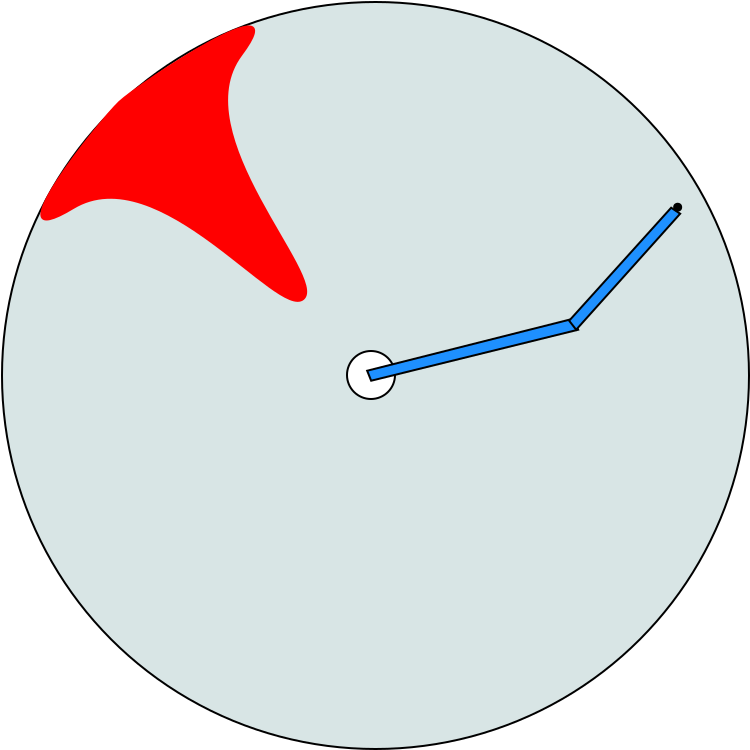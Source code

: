 <?xml version="1.0" encoding="UTF-8"?>
<dia:diagram xmlns:dia="http://www.lysator.liu.se/~alla/dia/">
  <dia:layer name="Background" visible="true" active="true">
    <dia:object type="Standard - Ellipse" version="0" id="O0">
      <dia:attribute name="obj_pos">
        <dia:point val="-13.625,-7.925"/>
      </dia:attribute>
      <dia:attribute name="obj_bb">
        <dia:rectangle val="-13.675,-7.975;23.775,29.475"/>
      </dia:attribute>
      <dia:attribute name="elem_corner">
        <dia:point val="-13.625,-7.925"/>
      </dia:attribute>
      <dia:attribute name="elem_width">
        <dia:real val="37.35"/>
      </dia:attribute>
      <dia:attribute name="elem_height">
        <dia:real val="37.35"/>
      </dia:attribute>
      <dia:attribute name="border_width">
        <dia:real val="0.1"/>
      </dia:attribute>
      <dia:attribute name="inner_color">
        <dia:color val="#d8e5e5"/>
      </dia:attribute>
      <dia:attribute name="aspect">
        <dia:enum val="2"/>
      </dia:attribute>
    </dia:object>
    <dia:object type="Standard - Ellipse" version="0" id="O1">
      <dia:attribute name="obj_pos">
        <dia:point val="3.625,9.525"/>
      </dia:attribute>
      <dia:attribute name="obj_bb">
        <dia:rectangle val="3.575,9.475;6.075,11.975"/>
      </dia:attribute>
      <dia:attribute name="elem_corner">
        <dia:point val="3.625,9.525"/>
      </dia:attribute>
      <dia:attribute name="elem_width">
        <dia:real val="2.4"/>
      </dia:attribute>
      <dia:attribute name="elem_height">
        <dia:real val="2.4"/>
      </dia:attribute>
      <dia:attribute name="aspect">
        <dia:enum val="2"/>
      </dia:attribute>
    </dia:object>
    <dia:object type="Standard - Polygon" version="0" id="O2">
      <dia:attribute name="obj_pos">
        <dia:point val="4.633,10.511"/>
      </dia:attribute>
      <dia:attribute name="obj_bb">
        <dia:rectangle val="4.565,7.852;15.253,11.07"/>
      </dia:attribute>
      <dia:attribute name="poly_points">
        <dia:point val="4.633,10.511"/>
        <dia:point val="14.933,7.911"/>
        <dia:point val="15.183,8.461"/>
        <dia:point val="4.833,11.011"/>
      </dia:attribute>
      <dia:attribute name="line_width">
        <dia:real val="0.1"/>
      </dia:attribute>
      <dia:attribute name="inner_color">
        <dia:color val="#1e90ff"/>
      </dia:attribute>
      <dia:attribute name="show_background">
        <dia:boolean val="true"/>
      </dia:attribute>
    </dia:object>
    <dia:object type="Standard - Polygon" version="0" id="O3">
      <dia:attribute name="obj_pos">
        <dia:point val="14.733,8.011"/>
      </dia:attribute>
      <dia:attribute name="obj_bb">
        <dia:rectangle val="14.667,2.295;20.358,8.538"/>
      </dia:attribute>
      <dia:attribute name="poly_points">
        <dia:point val="14.733,8.011"/>
        <dia:point val="19.833,2.361"/>
        <dia:point val="20.283,2.661"/>
        <dia:point val="15.083,8.461"/>
      </dia:attribute>
      <dia:attribute name="line_width">
        <dia:real val="0.1"/>
      </dia:attribute>
      <dia:attribute name="inner_color">
        <dia:color val="#1e90ff"/>
      </dia:attribute>
      <dia:attribute name="show_background">
        <dia:boolean val="true"/>
      </dia:attribute>
    </dia:object>
    <dia:object type="Standard - Ellipse" version="0" id="O4">
      <dia:attribute name="obj_pos">
        <dia:point val="19.983,2.161"/>
      </dia:attribute>
      <dia:attribute name="obj_bb">
        <dia:rectangle val="19.933,2.111;20.383,2.561"/>
      </dia:attribute>
      <dia:attribute name="elem_corner">
        <dia:point val="19.983,2.161"/>
      </dia:attribute>
      <dia:attribute name="elem_width">
        <dia:real val="0.35"/>
      </dia:attribute>
      <dia:attribute name="elem_height">
        <dia:real val="0.35"/>
      </dia:attribute>
      <dia:attribute name="border_width">
        <dia:real val="0.1"/>
      </dia:attribute>
      <dia:attribute name="inner_color">
        <dia:color val="#000000"/>
      </dia:attribute>
      <dia:attribute name="aspect">
        <dia:enum val="2"/>
      </dia:attribute>
    </dia:object>
    <dia:object type="Standard - Beziergon" version="0" id="O5">
      <dia:attribute name="obj_pos">
        <dia:point val="-7.762,-2.925"/>
      </dia:attribute>
      <dia:attribute name="obj_bb">
        <dia:rectangle val="-11.707,-6.753;1.633,7.068"/>
      </dia:attribute>
      <dia:attribute name="bez_points">
        <dia:point val="-7.762,-2.925"/>
        <dia:point val="-6.812,-3.825"/>
        <dia:point val="1.288,-9.225"/>
        <dia:point val="-1.662,-5.275"/>
        <dia:point val="-4.612,-1.325"/>
        <dia:point val="2.688,5.875"/>
        <dia:point val="1.438,6.925"/>
        <dia:point val="0.188,7.975"/>
        <dia:point val="-5.762,-0.225"/>
        <dia:point val="-10.062,2.375"/>
        <dia:point val="-14.362,4.975"/>
        <dia:point val="-8.712,-2.025"/>
      </dia:attribute>
      <dia:attribute name="corner_types">
        <dia:enum val="0"/>
        <dia:enum val="0"/>
        <dia:enum val="0"/>
        <dia:enum val="0"/>
        <dia:enum val="0"/>
      </dia:attribute>
      <dia:attribute name="line_color">
        <dia:color val="#ff0000"/>
      </dia:attribute>
      <dia:attribute name="line_width">
        <dia:real val="0.1"/>
      </dia:attribute>
      <dia:attribute name="inner_color">
        <dia:color val="#ff0000"/>
      </dia:attribute>
      <dia:attribute name="show_background">
        <dia:boolean val="true"/>
      </dia:attribute>
    </dia:object>
  </dia:layer>
</dia:diagram>
